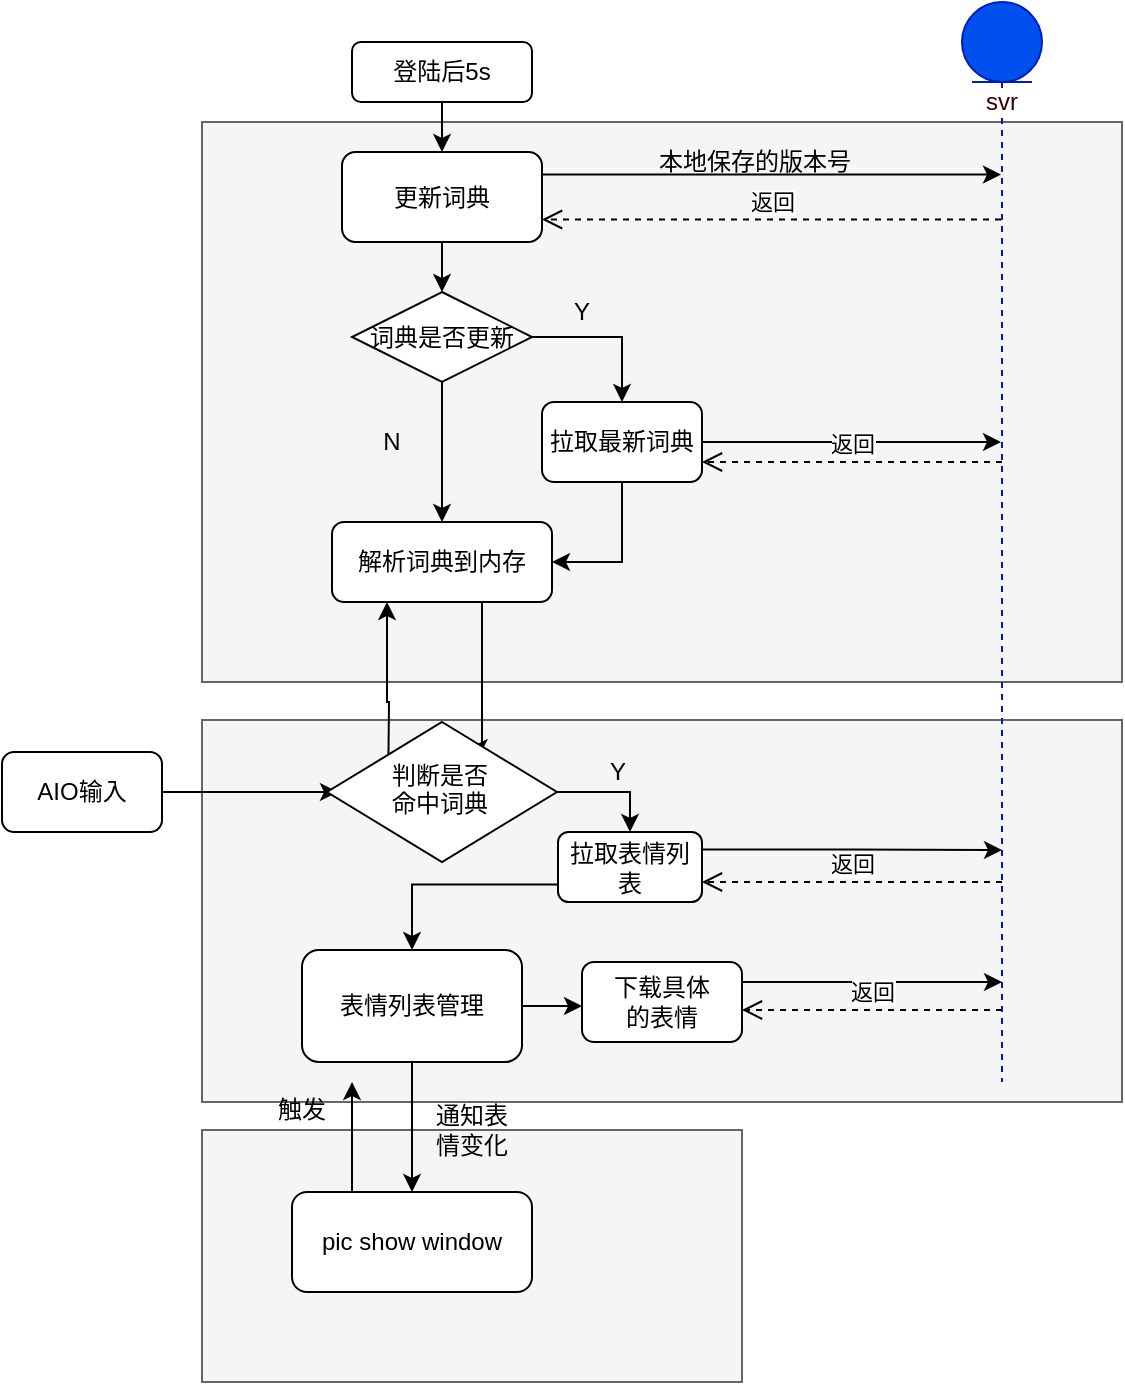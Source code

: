 <mxfile pages="1" version="11.2.3" type="github"><diagram id="mac0f8RkN-N-31eNYFRo" name="Page-1"><mxGraphModel dx="1422" dy="764" grid="1" gridSize="10" guides="1" tooltips="1" connect="1" arrows="1" fold="1" page="1" pageScale="1" pageWidth="827" pageHeight="1169" math="0" shadow="0"><root><mxCell id="0"/><mxCell id="1" parent="0"/><UserObject label="" treeRoot="1" id="idfJ52Bbu4RDCUjUo83s-54"><mxCell style="whiteSpace=wrap;html=1;align=center;treeFolding=1;treeMoving=1;container=1;recursiveResize=0;verticalAlign=top;fillColor=#f5f5f5;strokeColor=#666666;fontColor=#333333;" vertex="1" parent="1"><mxGeometry x="190" y="439" width="460" height="191" as="geometry"/></mxCell></UserObject><UserObject label="" treeRoot="1" id="idfJ52Bbu4RDCUjUo83s-52"><mxCell style="whiteSpace=wrap;html=1;align=center;treeFolding=1;treeMoving=1;container=1;recursiveResize=0;verticalAlign=top;fillColor=#f5f5f5;strokeColor=#666666;fontColor=#333333;" vertex="1" parent="1"><mxGeometry x="190" y="644" width="270" height="126" as="geometry"/></mxCell></UserObject><UserObject label="" treeRoot="1" id="idfJ52Bbu4RDCUjUo83s-21"><mxCell style="whiteSpace=wrap;html=1;align=center;treeFolding=1;treeMoving=1;container=1;recursiveResize=0;verticalAlign=top;fillColor=#f5f5f5;strokeColor=#666666;fontColor=#333333;" vertex="1" parent="1"><mxGeometry x="190" y="140" width="460" height="280" as="geometry"/></mxCell></UserObject><mxCell id="idfJ52Bbu4RDCUjUo83s-1" value="&lt;font color=&quot;#330000&quot;&gt;svr&lt;/font&gt;" style="shape=umlLifeline;participant=umlEntity;perimeter=lifelinePerimeter;whiteSpace=wrap;html=1;container=1;collapsible=0;recursiveResize=0;verticalAlign=top;spacingTop=36;labelBackgroundColor=#ffffff;outlineConnect=0;fillColor=#0050ef;strokeColor=#001DBC;fontColor=#ffffff;" vertex="1" parent="1"><mxGeometry x="570" y="80" width="40" height="540" as="geometry"/></mxCell><mxCell id="idfJ52Bbu4RDCUjUo83s-9" style="edgeStyle=orthogonalEdgeStyle;rounded=0;orthogonalLoop=1;jettySize=auto;html=1;exitX=0.5;exitY=1;exitDx=0;exitDy=0;" edge="1" parent="1" source="idfJ52Bbu4RDCUjUo83s-2" target="idfJ52Bbu4RDCUjUo83s-3"><mxGeometry relative="1" as="geometry"/></mxCell><mxCell id="idfJ52Bbu4RDCUjUo83s-2" value="登陆后5s" style="rounded=1;whiteSpace=wrap;html=1;" vertex="1" parent="1"><mxGeometry x="265" y="100" width="90" height="30" as="geometry"/></mxCell><mxCell id="idfJ52Bbu4RDCUjUo83s-10" style="edgeStyle=orthogonalEdgeStyle;rounded=0;orthogonalLoop=1;jettySize=auto;html=1;exitX=0.5;exitY=1;exitDx=0;exitDy=0;" edge="1" parent="1" source="idfJ52Bbu4RDCUjUo83s-3" target="idfJ52Bbu4RDCUjUo83s-7"><mxGeometry relative="1" as="geometry"/></mxCell><mxCell id="idfJ52Bbu4RDCUjUo83s-3" value="更新词典" style="rounded=1;whiteSpace=wrap;html=1;" vertex="1" parent="1"><mxGeometry x="260" y="155" width="100" height="45" as="geometry"/></mxCell><mxCell id="idfJ52Bbu4RDCUjUo83s-4" value="" style="endArrow=classic;html=1;exitX=1;exitY=0.25;exitDx=0;exitDy=0;" edge="1" parent="1" source="idfJ52Bbu4RDCUjUo83s-3" target="idfJ52Bbu4RDCUjUo83s-1"><mxGeometry width="50" height="50" relative="1" as="geometry"><mxPoint x="360" y="210" as="sourcePoint"/><mxPoint x="410" y="160" as="targetPoint"/></mxGeometry></mxCell><mxCell id="idfJ52Bbu4RDCUjUo83s-5" value="本地保存的版本号" style="text;html=1;strokeColor=none;fillColor=none;align=center;verticalAlign=middle;whiteSpace=wrap;rounded=0;" vertex="1" parent="1"><mxGeometry x="413" y="150" width="107" height="20" as="geometry"/></mxCell><mxCell id="idfJ52Bbu4RDCUjUo83s-6" value="返回" style="html=1;verticalAlign=bottom;endArrow=open;dashed=1;endSize=8;entryX=1;entryY=0.75;entryDx=0;entryDy=0;" edge="1" parent="1" source="idfJ52Bbu4RDCUjUo83s-1" target="idfJ52Bbu4RDCUjUo83s-3"><mxGeometry relative="1" as="geometry"><mxPoint x="580" y="180" as="sourcePoint"/><mxPoint x="500" y="180" as="targetPoint"/></mxGeometry></mxCell><mxCell id="idfJ52Bbu4RDCUjUo83s-12" style="edgeStyle=orthogonalEdgeStyle;rounded=0;orthogonalLoop=1;jettySize=auto;html=1;exitX=1;exitY=0.5;exitDx=0;exitDy=0;entryX=0.5;entryY=0;entryDx=0;entryDy=0;" edge="1" parent="1" source="idfJ52Bbu4RDCUjUo83s-7" target="idfJ52Bbu4RDCUjUo83s-11"><mxGeometry relative="1" as="geometry"/></mxCell><mxCell id="idfJ52Bbu4RDCUjUo83s-19" style="edgeStyle=orthogonalEdgeStyle;rounded=0;orthogonalLoop=1;jettySize=auto;html=1;exitX=0.5;exitY=1;exitDx=0;exitDy=0;entryX=0.5;entryY=0;entryDx=0;entryDy=0;" edge="1" parent="1" source="idfJ52Bbu4RDCUjUo83s-7" target="idfJ52Bbu4RDCUjUo83s-17"><mxGeometry relative="1" as="geometry"/></mxCell><mxCell id="idfJ52Bbu4RDCUjUo83s-7" value="词典是否更新" style="rhombus;whiteSpace=wrap;html=1;" vertex="1" parent="1"><mxGeometry x="265" y="225" width="90" height="45" as="geometry"/></mxCell><mxCell id="idfJ52Bbu4RDCUjUo83s-18" style="edgeStyle=orthogonalEdgeStyle;rounded=0;orthogonalLoop=1;jettySize=auto;html=1;exitX=0.5;exitY=1;exitDx=0;exitDy=0;entryX=1;entryY=0.5;entryDx=0;entryDy=0;" edge="1" parent="1" source="idfJ52Bbu4RDCUjUo83s-11" target="idfJ52Bbu4RDCUjUo83s-17"><mxGeometry relative="1" as="geometry"/></mxCell><mxCell id="idfJ52Bbu4RDCUjUo83s-11" value="拉取最新词典" style="rounded=1;whiteSpace=wrap;html=1;" vertex="1" parent="1"><mxGeometry x="360" y="280" width="80" height="40" as="geometry"/></mxCell><mxCell id="idfJ52Bbu4RDCUjUo83s-13" value="Y" style="text;html=1;strokeColor=none;fillColor=none;align=center;verticalAlign=middle;whiteSpace=wrap;rounded=0;" vertex="1" parent="1"><mxGeometry x="360" y="225" width="40" height="20" as="geometry"/></mxCell><mxCell id="idfJ52Bbu4RDCUjUo83s-15" value="" style="endArrow=classic;html=1;" edge="1" parent="1" source="idfJ52Bbu4RDCUjUo83s-11" target="idfJ52Bbu4RDCUjUo83s-1"><mxGeometry width="50" height="50" relative="1" as="geometry"><mxPoint x="440" y="350" as="sourcePoint"/><mxPoint x="490" y="300" as="targetPoint"/></mxGeometry></mxCell><mxCell id="idfJ52Bbu4RDCUjUo83s-16" value="返回" style="html=1;verticalAlign=bottom;endArrow=open;dashed=1;endSize=8;" edge="1" parent="1"><mxGeometry relative="1" as="geometry"><mxPoint x="590" y="310" as="sourcePoint"/><mxPoint x="440" y="310" as="targetPoint"/></mxGeometry></mxCell><mxCell id="idfJ52Bbu4RDCUjUo83s-26" style="edgeStyle=orthogonalEdgeStyle;rounded=0;orthogonalLoop=1;jettySize=auto;html=1;exitX=0.75;exitY=1;exitDx=0;exitDy=0;entryX=0.75;entryY=0;entryDx=0;entryDy=0;" edge="1" parent="1" target="idfJ52Bbu4RDCUjUo83s-28"><mxGeometry relative="1" as="geometry"><mxPoint x="311" y="380" as="sourcePoint"/><mxPoint x="330" y="470" as="targetPoint"/><Array as="points"><mxPoint x="330" y="380"/><mxPoint x="330" y="453"/></Array></mxGeometry></mxCell><mxCell id="idfJ52Bbu4RDCUjUo83s-17" value="解析词典到内存" style="rounded=1;whiteSpace=wrap;html=1;" vertex="1" parent="1"><mxGeometry x="255" y="340" width="110" height="40" as="geometry"/></mxCell><mxCell id="idfJ52Bbu4RDCUjUo83s-20" value="N" style="text;html=1;strokeColor=none;fillColor=none;align=center;verticalAlign=middle;whiteSpace=wrap;rounded=0;" vertex="1" parent="1"><mxGeometry x="265" y="290" width="40" height="20" as="geometry"/></mxCell><mxCell id="idfJ52Bbu4RDCUjUo83s-24" style="edgeStyle=orthogonalEdgeStyle;rounded=0;orthogonalLoop=1;jettySize=auto;html=1;exitX=1;exitY=0.5;exitDx=0;exitDy=0;" edge="1" parent="1" source="idfJ52Bbu4RDCUjUo83s-22"><mxGeometry relative="1" as="geometry"><mxPoint x="258" y="475" as="targetPoint"/></mxGeometry></mxCell><mxCell id="idfJ52Bbu4RDCUjUo83s-22" value="AIO输入" style="rounded=1;whiteSpace=wrap;html=1;" vertex="1" parent="1"><mxGeometry x="90" y="455" width="80" height="40" as="geometry"/></mxCell><mxCell id="idfJ52Bbu4RDCUjUo83s-25" style="edgeStyle=orthogonalEdgeStyle;rounded=0;orthogonalLoop=1;jettySize=auto;html=1;exitX=0.25;exitY=0;exitDx=0;exitDy=0;entryX=0.25;entryY=1;entryDx=0;entryDy=0;" edge="1" parent="1" target="idfJ52Bbu4RDCUjUo83s-17"><mxGeometry relative="1" as="geometry"><mxPoint x="283" y="480" as="sourcePoint"/></mxGeometry></mxCell><mxCell id="idfJ52Bbu4RDCUjUo83s-32" style="edgeStyle=orthogonalEdgeStyle;rounded=0;orthogonalLoop=1;jettySize=auto;html=1;exitX=1;exitY=0.5;exitDx=0;exitDy=0;entryX=0.5;entryY=0;entryDx=0;entryDy=0;" edge="1" parent="1" source="idfJ52Bbu4RDCUjUo83s-27" target="idfJ52Bbu4RDCUjUo83s-31"><mxGeometry relative="1" as="geometry"/></mxCell><mxCell id="idfJ52Bbu4RDCUjUo83s-27" value="" style="rhombus;whiteSpace=wrap;html=1;" vertex="1" parent="1"><mxGeometry x="252.5" y="440" width="115" height="70" as="geometry"/></mxCell><mxCell id="idfJ52Bbu4RDCUjUo83s-28" value="判断是否&lt;br&gt;命中词典" style="text;html=1;" vertex="1" parent="1"><mxGeometry x="282.5" y="453" width="55" height="30" as="geometry"/></mxCell><mxCell id="idfJ52Bbu4RDCUjUo83s-33" style="edgeStyle=orthogonalEdgeStyle;rounded=0;orthogonalLoop=1;jettySize=auto;html=1;exitX=1;exitY=0.25;exitDx=0;exitDy=0;" edge="1" parent="1" source="idfJ52Bbu4RDCUjUo83s-31"><mxGeometry relative="1" as="geometry"><mxPoint x="590" y="504" as="targetPoint"/></mxGeometry></mxCell><mxCell id="idfJ52Bbu4RDCUjUo83s-43" style="edgeStyle=orthogonalEdgeStyle;rounded=0;orthogonalLoop=1;jettySize=auto;html=1;exitX=0;exitY=0.75;exitDx=0;exitDy=0;entryX=0.5;entryY=0;entryDx=0;entryDy=0;" edge="1" parent="1" source="idfJ52Bbu4RDCUjUo83s-31" target="idfJ52Bbu4RDCUjUo83s-42"><mxGeometry relative="1" as="geometry"/></mxCell><mxCell id="idfJ52Bbu4RDCUjUo83s-31" value="拉取表情列表" style="rounded=1;whiteSpace=wrap;html=1;" vertex="1" parent="1"><mxGeometry x="368" y="495" width="72" height="35" as="geometry"/></mxCell><mxCell id="idfJ52Bbu4RDCUjUo83s-35" value="通知表情变化" style="text;html=1;strokeColor=none;fillColor=none;align=center;verticalAlign=middle;whiteSpace=wrap;rounded=0;" vertex="1" parent="1"><mxGeometry x="305" y="634" width="40" height="20" as="geometry"/></mxCell><mxCell id="idfJ52Bbu4RDCUjUo83s-37" style="edgeStyle=orthogonalEdgeStyle;rounded=0;orthogonalLoop=1;jettySize=auto;html=1;exitX=1;exitY=0.25;exitDx=0;exitDy=0;" edge="1" parent="1" source="idfJ52Bbu4RDCUjUo83s-36"><mxGeometry relative="1" as="geometry"><mxPoint x="590" y="570" as="targetPoint"/></mxGeometry></mxCell><mxCell id="idfJ52Bbu4RDCUjUo83s-36" value="下载具体&lt;br&gt;的表情" style="rounded=1;whiteSpace=wrap;html=1;" vertex="1" parent="1"><mxGeometry x="380" y="560" width="80" height="40" as="geometry"/></mxCell><mxCell id="idfJ52Bbu4RDCUjUo83s-39" value="返回" style="html=1;verticalAlign=bottom;endArrow=open;dashed=1;endSize=8;" edge="1" parent="1"><mxGeometry relative="1" as="geometry"><mxPoint x="590" y="584" as="sourcePoint"/><mxPoint x="460" y="584" as="targetPoint"/></mxGeometry></mxCell><mxCell id="idfJ52Bbu4RDCUjUo83s-40" value="返回" style="html=1;verticalAlign=bottom;endArrow=open;dashed=1;endSize=8;" edge="1" parent="1"><mxGeometry relative="1" as="geometry"><mxPoint x="590" y="520" as="sourcePoint"/><mxPoint x="440" y="520" as="targetPoint"/></mxGeometry></mxCell><mxCell id="idfJ52Bbu4RDCUjUo83s-45" style="edgeStyle=orthogonalEdgeStyle;rounded=0;orthogonalLoop=1;jettySize=auto;html=1;exitX=1;exitY=0.5;exitDx=0;exitDy=0;entryX=0;entryY=0.55;entryDx=0;entryDy=0;entryPerimeter=0;" edge="1" parent="1" source="idfJ52Bbu4RDCUjUo83s-42" target="idfJ52Bbu4RDCUjUo83s-36"><mxGeometry relative="1" as="geometry"><mxPoint x="370" y="582" as="targetPoint"/></mxGeometry></mxCell><mxCell id="idfJ52Bbu4RDCUjUo83s-47" style="edgeStyle=orthogonalEdgeStyle;rounded=0;orthogonalLoop=1;jettySize=auto;html=1;exitX=0.5;exitY=1;exitDx=0;exitDy=0;" edge="1" parent="1" source="idfJ52Bbu4RDCUjUo83s-42" target="idfJ52Bbu4RDCUjUo83s-46"><mxGeometry relative="1" as="geometry"/></mxCell><mxCell id="idfJ52Bbu4RDCUjUo83s-42" value="表情列表管理" style="rounded=1;whiteSpace=wrap;html=1;" vertex="1" parent="1"><mxGeometry x="240" y="554" width="110" height="56" as="geometry"/></mxCell><mxCell id="idfJ52Bbu4RDCUjUo83s-50" style="edgeStyle=orthogonalEdgeStyle;rounded=0;orthogonalLoop=1;jettySize=auto;html=1;exitX=0.25;exitY=0;exitDx=0;exitDy=0;" edge="1" parent="1" source="idfJ52Bbu4RDCUjUo83s-46"><mxGeometry relative="1" as="geometry"><mxPoint x="265" y="620" as="targetPoint"/></mxGeometry></mxCell><mxCell id="idfJ52Bbu4RDCUjUo83s-46" value="pic show window" style="rounded=1;whiteSpace=wrap;html=1;" vertex="1" parent="1"><mxGeometry x="235" y="675" width="120" height="50" as="geometry"/></mxCell><mxCell id="idfJ52Bbu4RDCUjUo83s-48" value="Y" style="text;html=1;strokeColor=none;fillColor=none;align=center;verticalAlign=middle;whiteSpace=wrap;rounded=0;" vertex="1" parent="1"><mxGeometry x="378" y="455" width="40" height="20" as="geometry"/></mxCell><mxCell id="idfJ52Bbu4RDCUjUo83s-51" value="触发" style="text;html=1;strokeColor=none;fillColor=none;align=center;verticalAlign=middle;whiteSpace=wrap;rounded=0;" vertex="1" parent="1"><mxGeometry x="220" y="624" width="40" height="20" as="geometry"/></mxCell></root></mxGraphModel></diagram></mxfile>